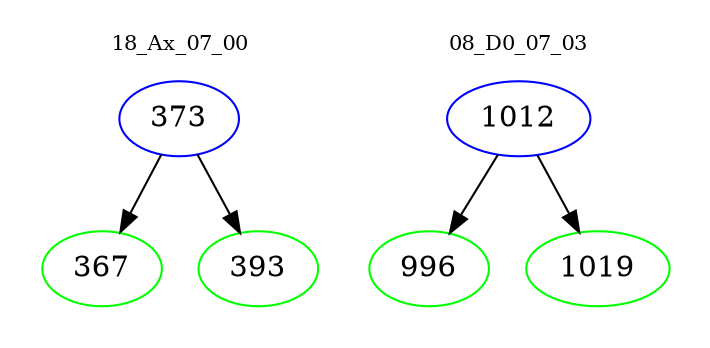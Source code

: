 digraph{
subgraph cluster_0 {
color = white
label = "18_Ax_07_00";
fontsize=10;
T0_373 [label="373", color="blue"]
T0_373 -> T0_367 [color="black"]
T0_367 [label="367", color="green"]
T0_373 -> T0_393 [color="black"]
T0_393 [label="393", color="green"]
}
subgraph cluster_1 {
color = white
label = "08_D0_07_03";
fontsize=10;
T1_1012 [label="1012", color="blue"]
T1_1012 -> T1_996 [color="black"]
T1_996 [label="996", color="green"]
T1_1012 -> T1_1019 [color="black"]
T1_1019 [label="1019", color="green"]
}
}
